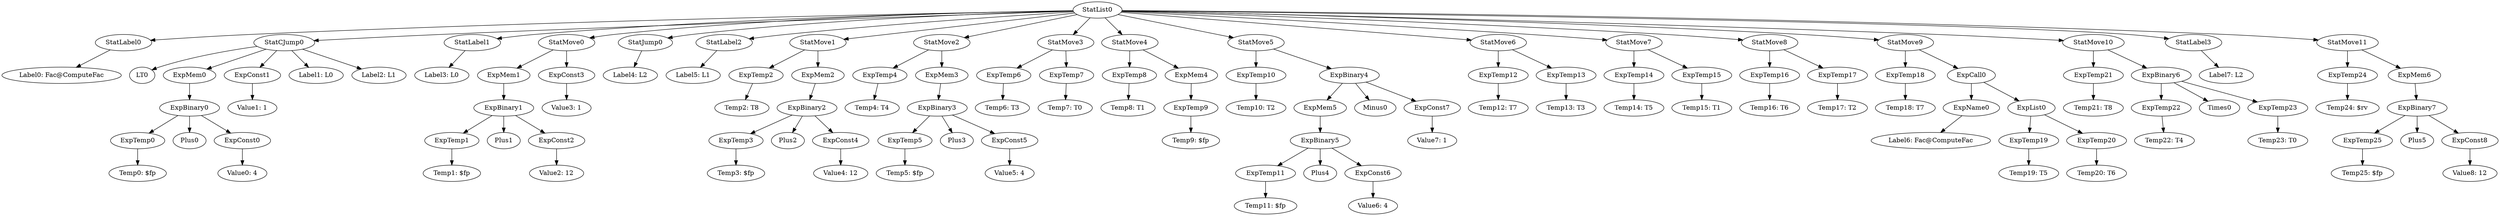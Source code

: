 digraph {
	ordering = out;
	ExpTemp25 -> "Temp25: $fp";
	StatMove11 -> ExpTemp24;
	StatMove11 -> ExpMem6;
	ExpMem6 -> ExpBinary7;
	ExpTemp24 -> "Temp24: $rv";
	StatMove10 -> ExpTemp21;
	StatMove10 -> ExpBinary6;
	ExpTemp20 -> "Temp20: T6";
	ExpCall0 -> ExpName0;
	ExpCall0 -> ExpList0;
	ExpName0 -> "Label6: Fac@ComputeFac";
	StatMove9 -> ExpTemp18;
	StatMove9 -> ExpCall0;
	ExpTemp21 -> "Temp21: T8";
	ExpTemp17 -> "Temp17: T2";
	ExpBinary6 -> ExpTemp22;
	ExpBinary6 -> Times0;
	ExpBinary6 -> ExpTemp23;
	ExpTemp16 -> "Temp16: T6";
	ExpTemp15 -> "Temp15: T1";
	StatMove7 -> ExpTemp14;
	StatMove7 -> ExpTemp15;
	ExpTemp14 -> "Temp14: T5";
	ExpTemp13 -> "Temp13: T3";
	ExpTemp3 -> "Temp3: $fp";
	ExpTemp2 -> "Temp2: T8";
	ExpTemp10 -> "Temp10: T2";
	StatLabel2 -> "Label5: L1";
	StatJump0 -> "Label4: L2";
	StatLabel1 -> "Label3: L0";
	StatMove8 -> ExpTemp16;
	StatMove8 -> ExpTemp17;
	StatMove0 -> ExpMem1;
	StatMove0 -> ExpConst3;
	ExpConst3 -> "Value3: 1";
	ExpConst7 -> "Value7: 1";
	ExpConst8 -> "Value8: 12";
	StatLabel3 -> "Label7: L2";
	ExpConst4 -> "Value4: 12";
	ExpList0 -> ExpTemp19;
	ExpList0 -> ExpTemp20;
	StatCJump0 -> LT0;
	StatCJump0 -> ExpMem0;
	StatCJump0 -> ExpConst1;
	StatCJump0 -> "Label1: L0";
	StatCJump0 -> "Label2: L1";
	StatMove1 -> ExpTemp2;
	StatMove1 -> ExpMem2;
	ExpBinary7 -> ExpTemp25;
	ExpBinary7 -> Plus5;
	ExpBinary7 -> ExpConst8;
	ExpTemp18 -> "Temp18: T7";
	ExpTemp8 -> "Temp8: T1";
	StatList0 -> StatLabel0;
	StatList0 -> StatCJump0;
	StatList0 -> StatLabel1;
	StatList0 -> StatMove0;
	StatList0 -> StatJump0;
	StatList0 -> StatLabel2;
	StatList0 -> StatMove1;
	StatList0 -> StatMove2;
	StatList0 -> StatMove3;
	StatList0 -> StatMove4;
	StatList0 -> StatMove5;
	StatList0 -> StatMove6;
	StatList0 -> StatMove7;
	StatList0 -> StatMove8;
	StatList0 -> StatMove9;
	StatList0 -> StatMove10;
	StatList0 -> StatLabel3;
	StatList0 -> StatMove11;
	ExpBinary2 -> ExpTemp3;
	ExpBinary2 -> Plus2;
	ExpBinary2 -> ExpConst4;
	ExpMem5 -> ExpBinary5;
	StatLabel0 -> "Label0: Fac@ComputeFac";
	ExpTemp23 -> "Temp23: T0";
	ExpBinary0 -> ExpTemp0;
	ExpBinary0 -> Plus0;
	ExpBinary0 -> ExpConst0;
	ExpMem4 -> ExpTemp9;
	ExpMem2 -> ExpBinary2;
	ExpTemp12 -> "Temp12: T7";
	ExpBinary1 -> ExpTemp1;
	ExpBinary1 -> Plus1;
	ExpBinary1 -> ExpConst2;
	ExpMem0 -> ExpBinary0;
	StatMove4 -> ExpTemp8;
	StatMove4 -> ExpMem4;
	ExpConst1 -> "Value1: 1";
	ExpTemp1 -> "Temp1: $fp";
	ExpTemp5 -> "Temp5: $fp";
	ExpTemp4 -> "Temp4: T4";
	ExpTemp0 -> "Temp0: $fp";
	ExpTemp7 -> "Temp7: T0";
	ExpTemp19 -> "Temp19: T5";
	StatMove2 -> ExpTemp4;
	StatMove2 -> ExpMem3;
	ExpConst2 -> "Value2: 12";
	ExpBinary3 -> ExpTemp5;
	ExpBinary3 -> Plus3;
	ExpBinary3 -> ExpConst5;
	StatMove5 -> ExpTemp10;
	StatMove5 -> ExpBinary4;
	ExpConst5 -> "Value5: 4";
	ExpMem3 -> ExpBinary3;
	ExpTemp22 -> "Temp22: T4";
	StatMove3 -> ExpTemp6;
	StatMove3 -> ExpTemp7;
	ExpTemp11 -> "Temp11: $fp";
	ExpTemp9 -> "Temp9: $fp";
	ExpBinary5 -> ExpTemp11;
	ExpBinary5 -> Plus4;
	ExpBinary5 -> ExpConst6;
	ExpMem1 -> ExpBinary1;
	ExpConst6 -> "Value6: 4";
	ExpConst0 -> "Value0: 4";
	ExpBinary4 -> ExpMem5;
	ExpBinary4 -> Minus0;
	ExpBinary4 -> ExpConst7;
	ExpTemp6 -> "Temp6: T3";
	StatMove6 -> ExpTemp12;
	StatMove6 -> ExpTemp13;
}

